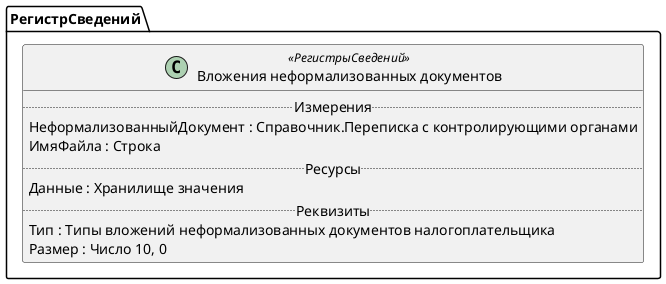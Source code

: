 ﻿@startuml ВложенияНеформализованныхДокументов
'!include templates.wsd
'..\include templates.wsd
class РегистрСведений.ВложенияНеформализованныхДокументов as "Вложения неформализованных документов" <<РегистрыСведений>>
{
..Измерения..
НеформализованныйДокумент : Справочник.Переписка с контролирующими органами
ИмяФайла : Строка
..Ресурсы..
Данные : Хранилище значения
..Реквизиты..
Тип : Типы вложений неформализованных документов налогоплательщика
Размер : Число 10, 0
}
@enduml
